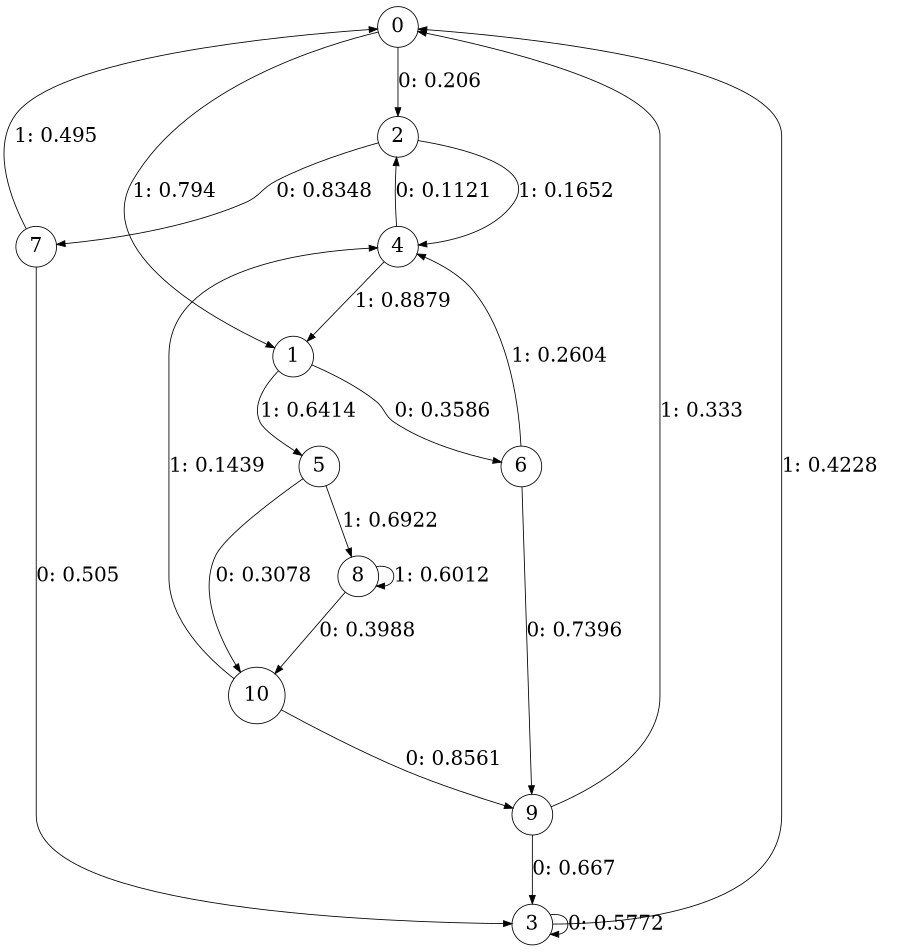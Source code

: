 digraph "ch35randomL4" {
size = "6,8.5";
ratio = "fill";
node [shape = circle];
node [fontsize = 24];
edge [fontsize = 24];
0 -> 2 [label = "0: 0.206    "];
0 -> 1 [label = "1: 0.794    "];
1 -> 6 [label = "0: 0.3586   "];
1 -> 5 [label = "1: 0.6414   "];
2 -> 7 [label = "0: 0.8348   "];
2 -> 4 [label = "1: 0.1652   "];
3 -> 3 [label = "0: 0.5772   "];
3 -> 0 [label = "1: 0.4228   "];
4 -> 2 [label = "0: 0.1121   "];
4 -> 1 [label = "1: 0.8879   "];
5 -> 10 [label = "0: 0.3078   "];
5 -> 8 [label = "1: 0.6922   "];
6 -> 9 [label = "0: 0.7396   "];
6 -> 4 [label = "1: 0.2604   "];
7 -> 3 [label = "0: 0.505    "];
7 -> 0 [label = "1: 0.495    "];
8 -> 10 [label = "0: 0.3988   "];
8 -> 8 [label = "1: 0.6012   "];
9 -> 3 [label = "0: 0.667    "];
9 -> 0 [label = "1: 0.333    "];
10 -> 9 [label = "0: 0.8561   "];
10 -> 4 [label = "1: 0.1439   "];
}